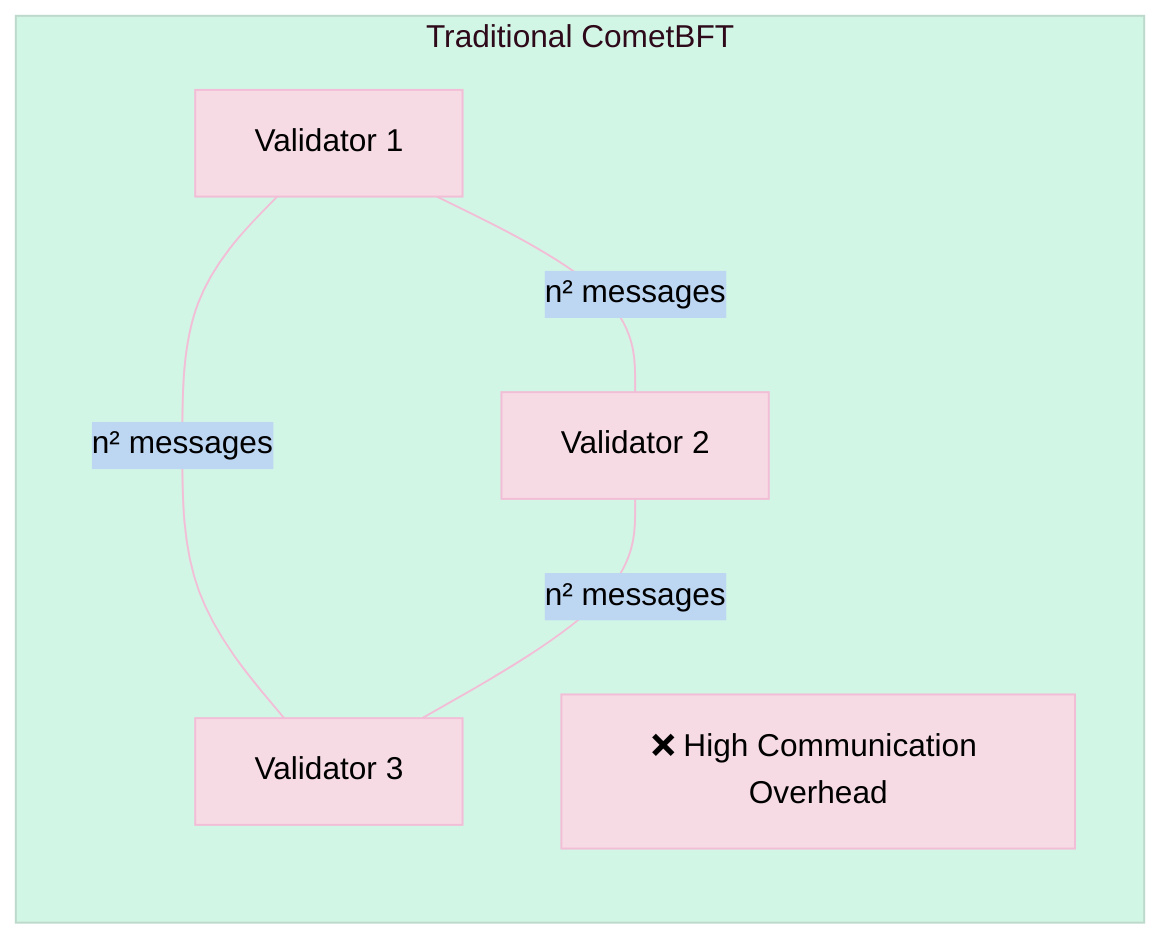 ---
config:
  theme: base
  themeVariables:
    primaryColor: '#F2BDD6'
    primaryTextColor: '#000000'
    primaryBorderColor: '#F2BDD6'
    lineColor: '#F2BDD6'
    fontSize: '16px'
    secondaryTextColor: '#000000'

    mainBkg: '#F7DBE4'
    secondBkg: '#F7DBE4'
    # --------------- unused ---------------
    background: '#F7DBE4'
---

graph LR
    subgraph Traditional["Traditional CometBFT"]
        V1[Validator 1] ---|"n² messages"| V2[Validator 2]
        V1 ---|"n² messages"| V3[Validator 3]
        V2 ---|"n² messages"| V3
        note1["❌ High Communication Overhead"]
    end